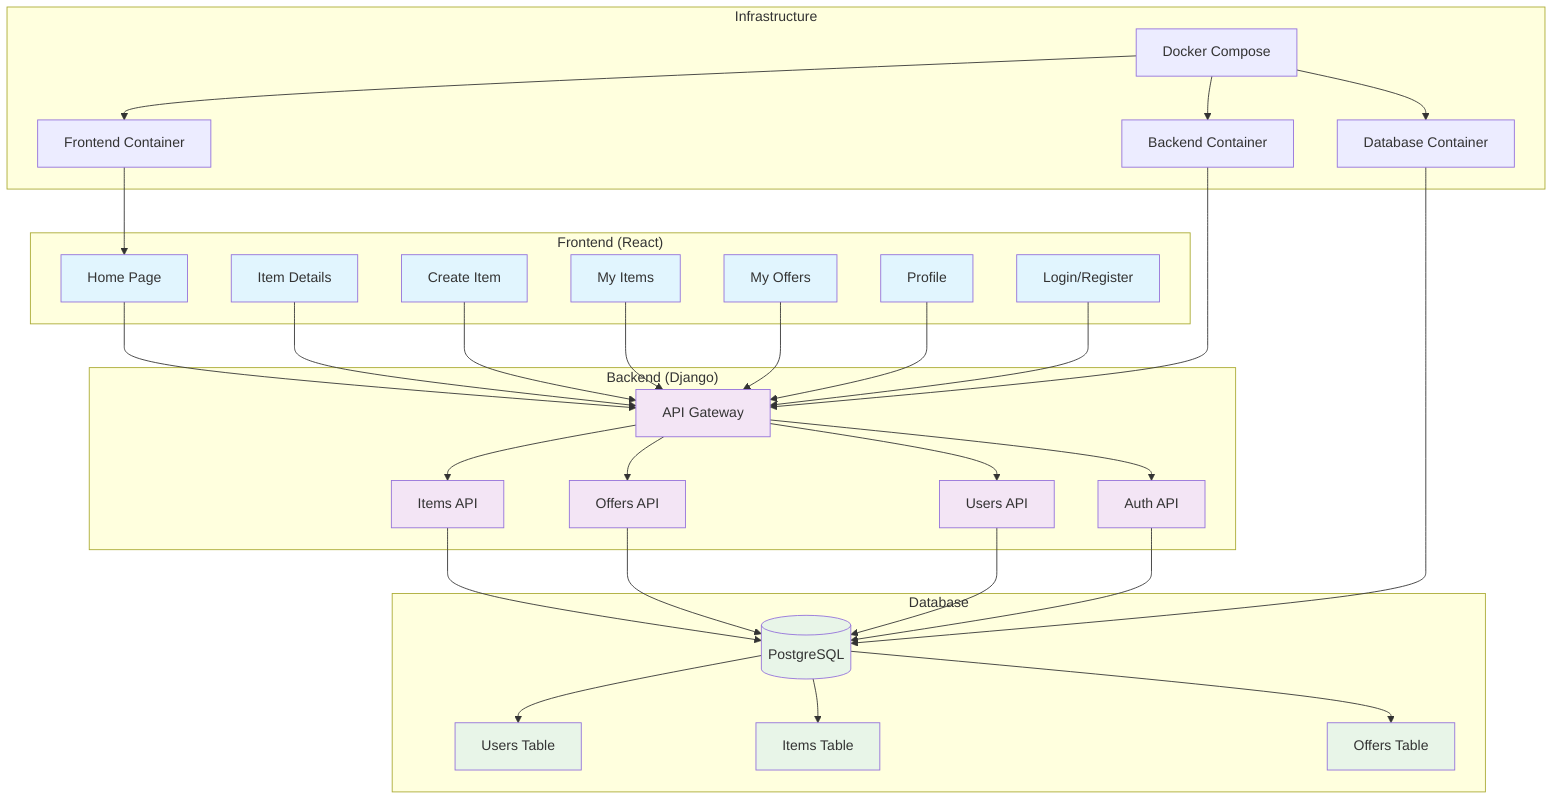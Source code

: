 graph TB
    subgraph "Frontend (React)"
        A[Home Page]
        B[Item Details]
        C[Create Item]
        D[My Items]
        E[My Offers]
        F[Profile]
        G[Login/Register]
    end
    
    subgraph "Backend (Django)"
        H[API Gateway]
        I[Items API]
        J[Offers API]
        K[Users API]
        L[Auth API]
    end
    
    subgraph "Database"
        M[(PostgreSQL)]
        N[Users Table]
        O[Items Table]
        P[Offers Table]
    end
    
    subgraph "Infrastructure"
        Q[Docker Compose]
        R[Frontend Container]
        S[Backend Container]
        T[Database Container]
    end
    
    A --> H
    B --> H
    C --> H
    D --> H
    E --> H
    F --> H
    G --> H
    
    H --> I
    H --> J
    H --> K
    H --> L
    
    I --> M
    J --> M
    K --> M
    L --> M
    
    M --> N
    M --> O
    M --> P
    
    Q --> R
    Q --> S
    Q --> T
    
    R --> A
    S --> H
    T --> M
    
    style A fill:#e1f5fe
    style B fill:#e1f5fe
    style C fill:#e1f5fe
    style D fill:#e1f5fe
    style E fill:#e1f5fe
    style F fill:#e1f5fe
    style G fill:#e1f5fe
    style H fill:#f3e5f5
    style I fill:#f3e5f5
    style J fill:#f3e5f5
    style K fill:#f3e5f5
    style L fill:#f3e5f5
    style M fill:#e8f5e8
    style N fill:#e8f5e8
    style O fill:#e8f5e8
    style P fill:#e8f5e8